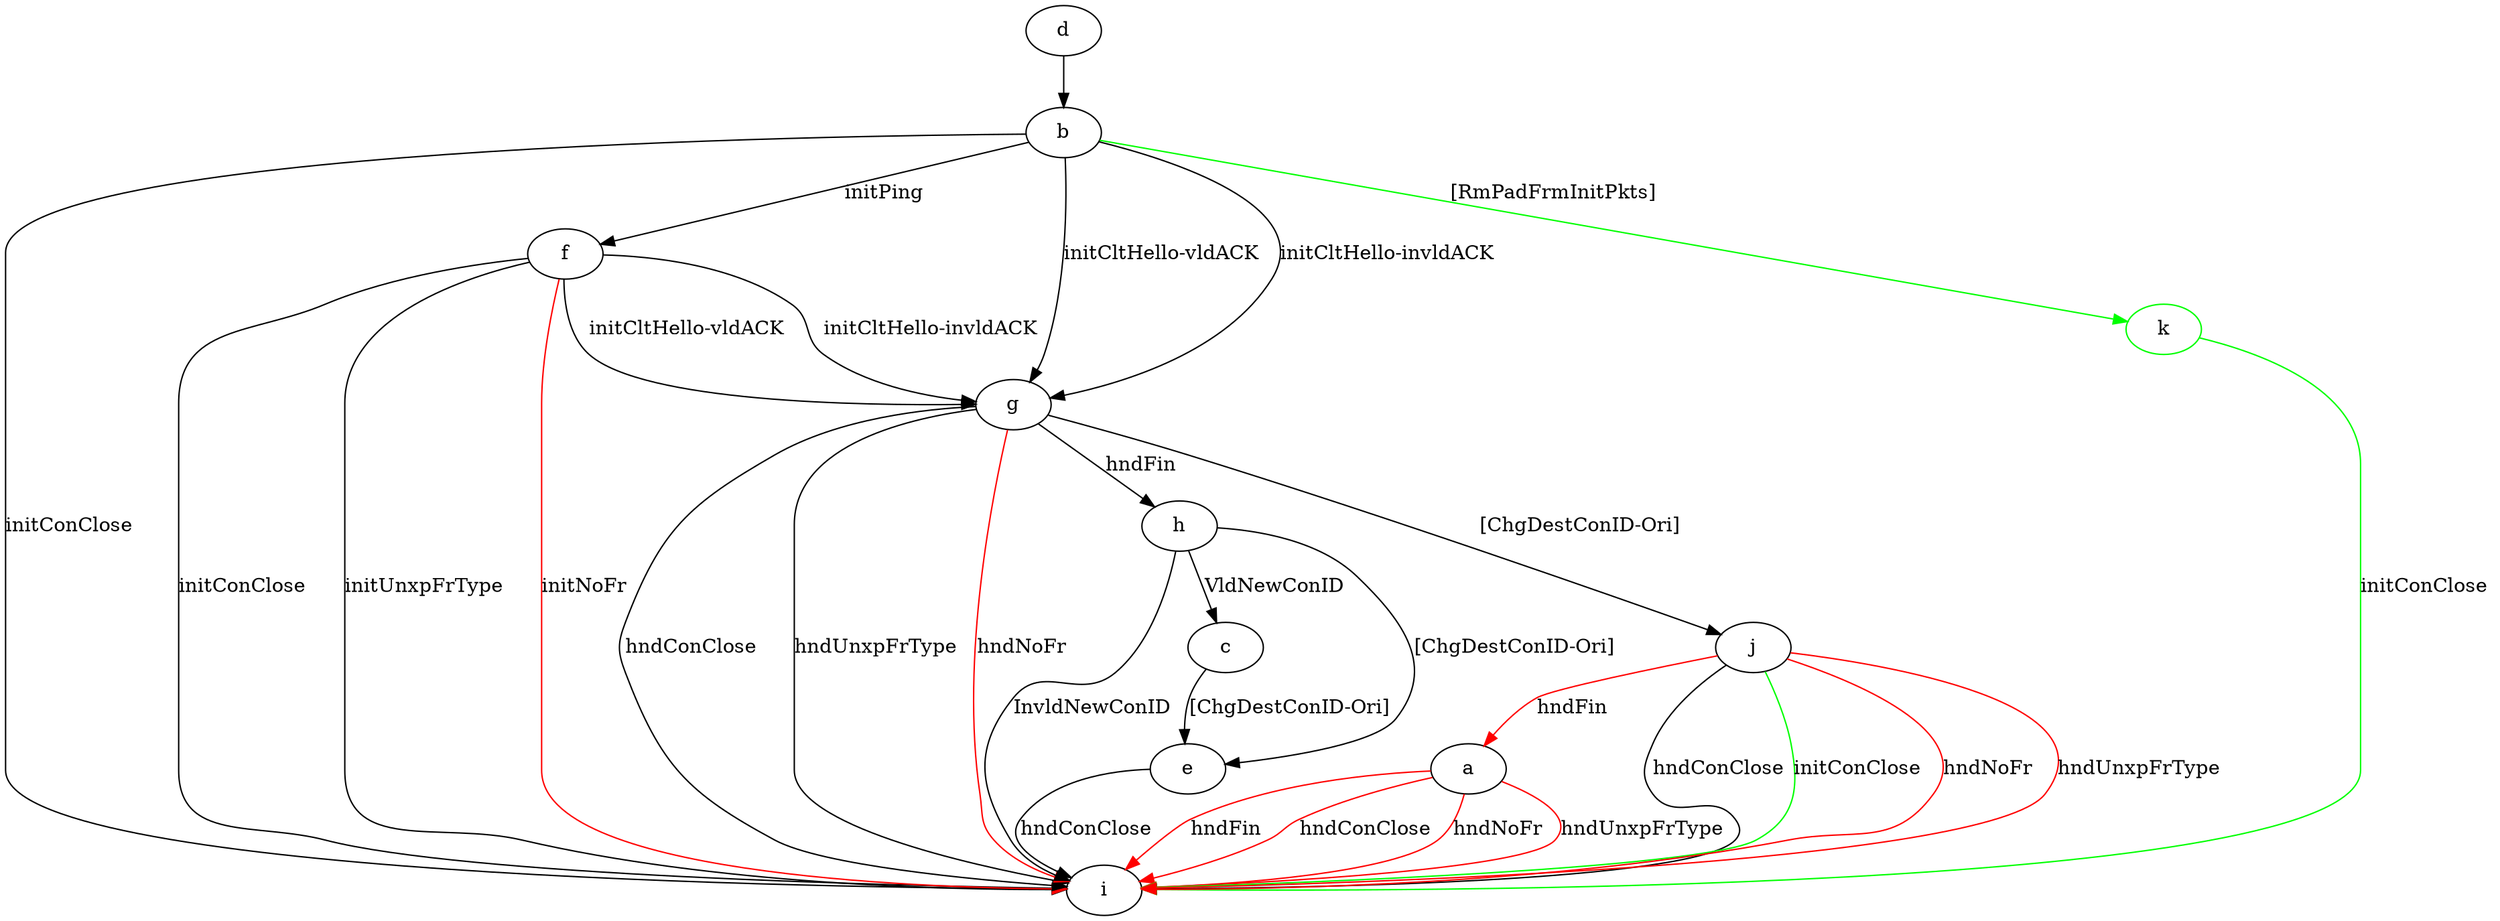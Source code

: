 digraph "" {
	a -> i	[key=0,
		color=red,
		label="hndFin "];
	a -> i	[key=1,
		color=red,
		label="hndConClose "];
	a -> i	[key=2,
		color=red,
		label="hndNoFr "];
	a -> i	[key=3,
		color=red,
		label="hndUnxpFrType "];
	b -> f	[key=0,
		label="initPing "];
	b -> g	[key=0,
		label="initCltHello-vldACK "];
	b -> g	[key=1,
		label="initCltHello-invldACK "];
	b -> i	[key=0,
		label="initConClose "];
	k	[color=green];
	b -> k	[key=0,
		color=green,
		label="[RmPadFrmInitPkts] "];
	c -> e	[key=0,
		label="[ChgDestConID-Ori] "];
	d -> b	[key=0];
	e -> i	[key=0,
		label="hndConClose "];
	f -> g	[key=0,
		label="initCltHello-vldACK "];
	f -> g	[key=1,
		label="initCltHello-invldACK "];
	f -> i	[key=0,
		label="initConClose "];
	f -> i	[key=1,
		label="initUnxpFrType "];
	f -> i	[key=2,
		color=red,
		label="initNoFr "];
	g -> h	[key=0,
		label="hndFin "];
	g -> i	[key=0,
		label="hndConClose "];
	g -> i	[key=1,
		label="hndUnxpFrType "];
	g -> i	[key=2,
		color=red,
		label="hndNoFr "];
	g -> j	[key=0,
		label="[ChgDestConID-Ori] "];
	h -> c	[key=0,
		label="VldNewConID "];
	h -> e	[key=0,
		label="[ChgDestConID-Ori] "];
	h -> i	[key=0,
		label="InvldNewConID "];
	j -> a	[key=0,
		color=red,
		label="hndFin "];
	j -> i	[key=0,
		label="hndConClose "];
	j -> i	[key=1,
		color=green,
		label="initConClose "];
	j -> i	[key=2,
		color=red,
		label="hndNoFr "];
	j -> i	[key=3,
		color=red,
		label="hndUnxpFrType "];
	k -> i	[key=0,
		color=green,
		label="initConClose "];
}
